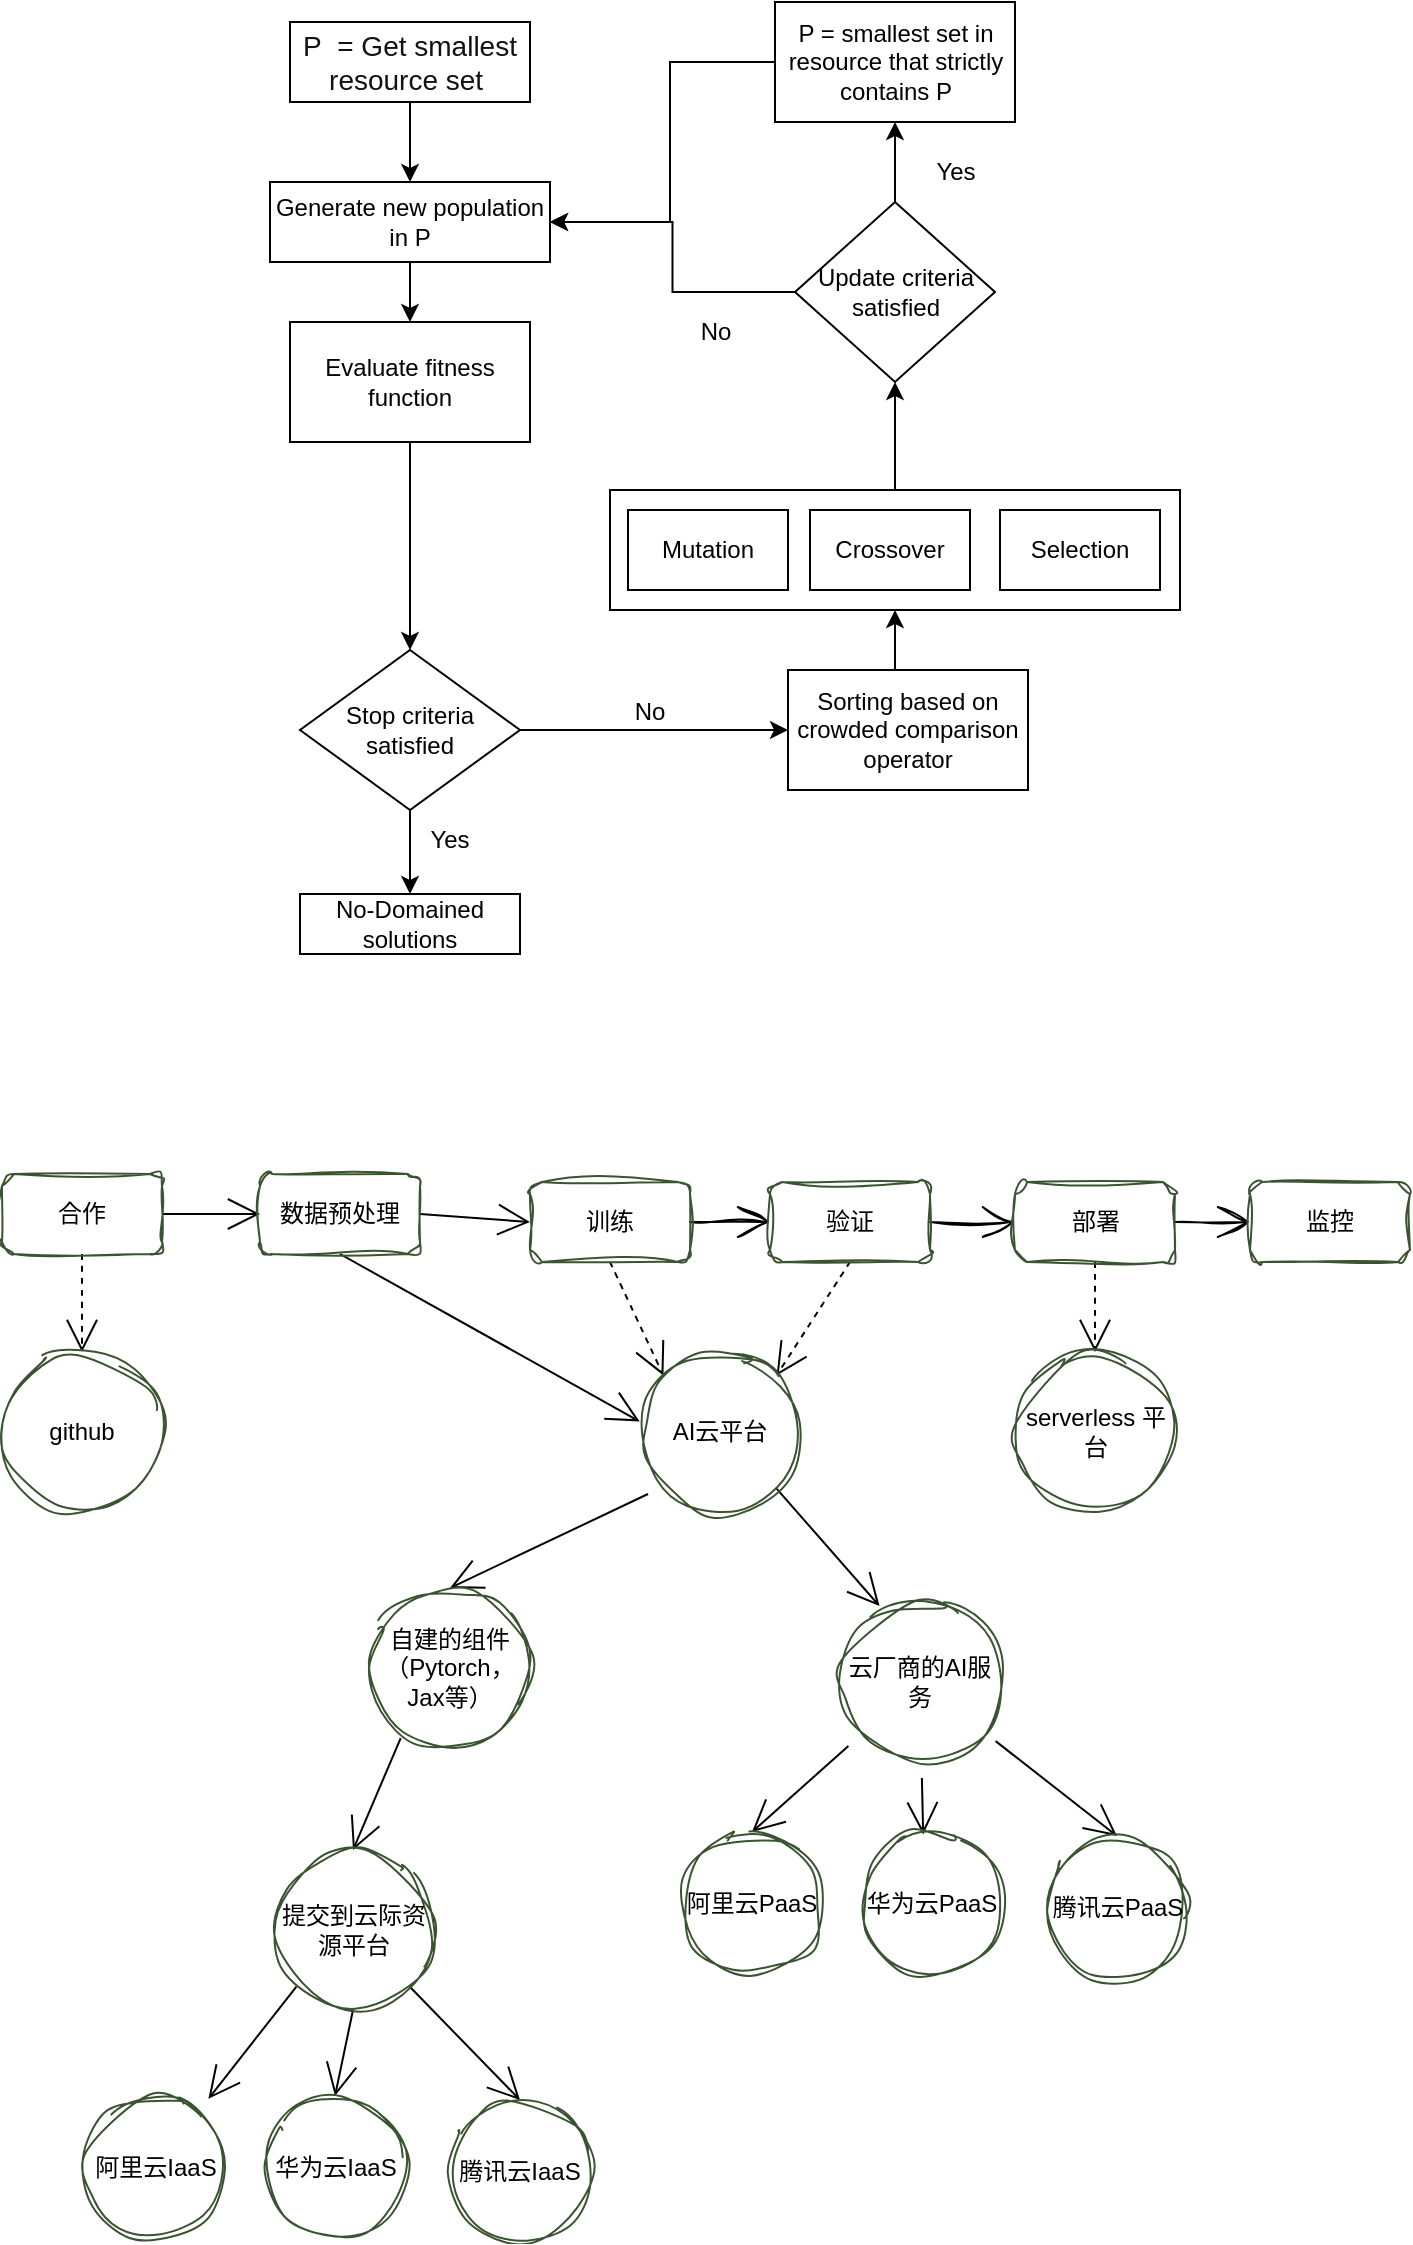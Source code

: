 <mxfile version="20.8.23" type="github">
  <diagram id="C5RBs43oDa-KdzZeNtuy" name="Page-1">
    <mxGraphModel dx="1246" dy="535" grid="0" gridSize="10" guides="1" tooltips="1" connect="1" arrows="1" fold="1" page="0" pageScale="1" pageWidth="827" pageHeight="1169" math="0" shadow="0">
      <root>
        <mxCell id="WIyWlLk6GJQsqaUBKTNV-0" />
        <mxCell id="WIyWlLk6GJQsqaUBKTNV-1" parent="WIyWlLk6GJQsqaUBKTNV-0" />
        <mxCell id="WIyWlLk6GJQsqaUBKTNV-4" value="Yes" style="rounded=0;html=1;jettySize=auto;orthogonalLoop=1;fontSize=11;endArrow=block;endFill=0;endSize=8;strokeWidth=1;shadow=0;labelBackgroundColor=none;edgeStyle=orthogonalEdgeStyle;" parent="WIyWlLk6GJQsqaUBKTNV-1" edge="1">
          <mxGeometry y="20" relative="1" as="geometry">
            <mxPoint as="offset" />
            <mxPoint x="220" y="250" as="sourcePoint" />
          </mxGeometry>
        </mxCell>
        <mxCell id="WIyWlLk6GJQsqaUBKTNV-5" value="No" style="edgeStyle=orthogonalEdgeStyle;rounded=0;html=1;jettySize=auto;orthogonalLoop=1;fontSize=11;endArrow=block;endFill=0;endSize=8;strokeWidth=1;shadow=0;labelBackgroundColor=none;" parent="WIyWlLk6GJQsqaUBKTNV-1" edge="1">
          <mxGeometry y="10" relative="1" as="geometry">
            <mxPoint as="offset" />
            <mxPoint x="270" y="210" as="sourcePoint" />
          </mxGeometry>
        </mxCell>
        <mxCell id="WIyWlLk6GJQsqaUBKTNV-9" value="Yes" style="edgeStyle=orthogonalEdgeStyle;rounded=0;html=1;jettySize=auto;orthogonalLoop=1;fontSize=11;endArrow=block;endFill=0;endSize=8;strokeWidth=1;shadow=0;labelBackgroundColor=none;" parent="WIyWlLk6GJQsqaUBKTNV-1" edge="1">
          <mxGeometry y="10" relative="1" as="geometry">
            <mxPoint as="offset" />
            <mxPoint x="270" y="330" as="sourcePoint" />
          </mxGeometry>
        </mxCell>
        <mxCell id="THJVb-N0ZHT8e2qzy4Ff-2" value="" style="edgeStyle=orthogonalEdgeStyle;rounded=0;orthogonalLoop=1;jettySize=auto;html=1;" parent="WIyWlLk6GJQsqaUBKTNV-1" source="THJVb-N0ZHT8e2qzy4Ff-0" target="THJVb-N0ZHT8e2qzy4Ff-1" edge="1">
          <mxGeometry relative="1" as="geometry" />
        </mxCell>
        <mxCell id="THJVb-N0ZHT8e2qzy4Ff-0" value="Evaluate fitness function" style="rounded=0;whiteSpace=wrap;html=1;" parent="WIyWlLk6GJQsqaUBKTNV-1" vertex="1">
          <mxGeometry x="160" y="170" width="120" height="60" as="geometry" />
        </mxCell>
        <mxCell id="THJVb-N0ZHT8e2qzy4Ff-4" value="" style="edgeStyle=orthogonalEdgeStyle;rounded=0;orthogonalLoop=1;jettySize=auto;html=1;" parent="WIyWlLk6GJQsqaUBKTNV-1" source="THJVb-N0ZHT8e2qzy4Ff-1" target="THJVb-N0ZHT8e2qzy4Ff-3" edge="1">
          <mxGeometry relative="1" as="geometry" />
        </mxCell>
        <mxCell id="THJVb-N0ZHT8e2qzy4Ff-6" value="" style="edgeStyle=orthogonalEdgeStyle;rounded=0;orthogonalLoop=1;jettySize=auto;html=1;" parent="WIyWlLk6GJQsqaUBKTNV-1" source="THJVb-N0ZHT8e2qzy4Ff-1" target="THJVb-N0ZHT8e2qzy4Ff-5" edge="1">
          <mxGeometry relative="1" as="geometry" />
        </mxCell>
        <mxCell id="THJVb-N0ZHT8e2qzy4Ff-1" value="Stop criteria satisfied" style="rhombus;whiteSpace=wrap;html=1;rounded=0;" parent="WIyWlLk6GJQsqaUBKTNV-1" vertex="1">
          <mxGeometry x="165" y="334" width="110" height="80" as="geometry" />
        </mxCell>
        <mxCell id="THJVb-N0ZHT8e2qzy4Ff-3" value="No-Domained solutions" style="whiteSpace=wrap;html=1;rounded=0;" parent="WIyWlLk6GJQsqaUBKTNV-1" vertex="1">
          <mxGeometry x="165" y="456" width="110" height="30" as="geometry" />
        </mxCell>
        <mxCell id="THJVb-N0ZHT8e2qzy4Ff-35" style="edgeStyle=orthogonalEdgeStyle;rounded=0;orthogonalLoop=1;jettySize=auto;html=1;exitX=0.5;exitY=0;exitDx=0;exitDy=0;entryX=0.5;entryY=1;entryDx=0;entryDy=0;" parent="WIyWlLk6GJQsqaUBKTNV-1" source="THJVb-N0ZHT8e2qzy4Ff-5" target="THJVb-N0ZHT8e2qzy4Ff-7" edge="1">
          <mxGeometry relative="1" as="geometry" />
        </mxCell>
        <mxCell id="THJVb-N0ZHT8e2qzy4Ff-5" value="Sorting based on crowded comparison operator" style="whiteSpace=wrap;html=1;rounded=0;" parent="WIyWlLk6GJQsqaUBKTNV-1" vertex="1">
          <mxGeometry x="409" y="344" width="120" height="60" as="geometry" />
        </mxCell>
        <mxCell id="THJVb-N0ZHT8e2qzy4Ff-29" style="edgeStyle=orthogonalEdgeStyle;rounded=0;orthogonalLoop=1;jettySize=auto;html=1;exitX=0.5;exitY=0;exitDx=0;exitDy=0;entryX=0.5;entryY=1;entryDx=0;entryDy=0;" parent="WIyWlLk6GJQsqaUBKTNV-1" source="THJVb-N0ZHT8e2qzy4Ff-7" target="THJVb-N0ZHT8e2qzy4Ff-28" edge="1">
          <mxGeometry relative="1" as="geometry" />
        </mxCell>
        <mxCell id="THJVb-N0ZHT8e2qzy4Ff-7" value="" style="whiteSpace=wrap;html=1;rounded=0;" parent="WIyWlLk6GJQsqaUBKTNV-1" vertex="1">
          <mxGeometry x="320" y="254" width="285" height="60" as="geometry" />
        </mxCell>
        <mxCell id="THJVb-N0ZHT8e2qzy4Ff-8" value="Mutation" style="rounded=0;whiteSpace=wrap;html=1;" parent="WIyWlLk6GJQsqaUBKTNV-1" vertex="1">
          <mxGeometry x="329" y="264" width="80" height="40" as="geometry" />
        </mxCell>
        <mxCell id="THJVb-N0ZHT8e2qzy4Ff-9" value="Crossover" style="rounded=0;whiteSpace=wrap;html=1;" parent="WIyWlLk6GJQsqaUBKTNV-1" vertex="1">
          <mxGeometry x="420" y="264" width="80" height="40" as="geometry" />
        </mxCell>
        <mxCell id="THJVb-N0ZHT8e2qzy4Ff-10" value="Selection" style="rounded=0;whiteSpace=wrap;html=1;" parent="WIyWlLk6GJQsqaUBKTNV-1" vertex="1">
          <mxGeometry x="515" y="264" width="80" height="40" as="geometry" />
        </mxCell>
        <mxCell id="THJVb-N0ZHT8e2qzy4Ff-27" style="edgeStyle=orthogonalEdgeStyle;rounded=0;orthogonalLoop=1;jettySize=auto;html=1;" parent="WIyWlLk6GJQsqaUBKTNV-1" source="THJVb-N0ZHT8e2qzy4Ff-11" target="THJVb-N0ZHT8e2qzy4Ff-0" edge="1">
          <mxGeometry relative="1" as="geometry" />
        </mxCell>
        <mxCell id="THJVb-N0ZHT8e2qzy4Ff-11" value="Generate new population in P" style="whiteSpace=wrap;html=1;rounded=0;" parent="WIyWlLk6GJQsqaUBKTNV-1" vertex="1">
          <mxGeometry x="150" y="100" width="140" height="40" as="geometry" />
        </mxCell>
        <mxCell id="THJVb-N0ZHT8e2qzy4Ff-16" style="edgeStyle=orthogonalEdgeStyle;rounded=0;orthogonalLoop=1;jettySize=auto;html=1;exitX=0.5;exitY=1;exitDx=0;exitDy=0;entryX=0.5;entryY=0;entryDx=0;entryDy=0;" parent="WIyWlLk6GJQsqaUBKTNV-1" source="THJVb-N0ZHT8e2qzy4Ff-13" target="THJVb-N0ZHT8e2qzy4Ff-11" edge="1">
          <mxGeometry relative="1" as="geometry" />
        </mxCell>
        <mxCell id="THJVb-N0ZHT8e2qzy4Ff-13" value="&lt;p style=&quot;&quot;&gt;&lt;font color=&quot;#101214&quot;&gt;&lt;span style=&quot;font-size: 14px; background-color: rgb(255, 255, 255);&quot;&gt;P&amp;nbsp; = Get smallest resource set&amp;nbsp;&lt;/span&gt;&lt;/font&gt;&lt;/p&gt;" style="rounded=0;whiteSpace=wrap;html=1;fontSize=12;glass=0;strokeWidth=1;shadow=0;align=center;" parent="WIyWlLk6GJQsqaUBKTNV-1" vertex="1">
          <mxGeometry x="160" y="20" width="120" height="40" as="geometry" />
        </mxCell>
        <mxCell id="THJVb-N0ZHT8e2qzy4Ff-17" style="edgeStyle=orthogonalEdgeStyle;rounded=0;orthogonalLoop=1;jettySize=auto;html=1;entryX=1;entryY=0.5;entryDx=0;entryDy=0;" parent="WIyWlLk6GJQsqaUBKTNV-1" source="THJVb-N0ZHT8e2qzy4Ff-14" target="THJVb-N0ZHT8e2qzy4Ff-11" edge="1">
          <mxGeometry relative="1" as="geometry">
            <Array as="points">
              <mxPoint x="350" y="40" />
              <mxPoint x="350" y="120" />
            </Array>
          </mxGeometry>
        </mxCell>
        <mxCell id="THJVb-N0ZHT8e2qzy4Ff-14" value="P = smallest set in resource that strictly contains P" style="rounded=0;whiteSpace=wrap;html=1;" parent="WIyWlLk6GJQsqaUBKTNV-1" vertex="1">
          <mxGeometry x="402.5" y="10" width="120" height="60" as="geometry" />
        </mxCell>
        <mxCell id="THJVb-N0ZHT8e2qzy4Ff-25" value="Yes" style="text;html=1;strokeColor=none;fillColor=none;align=center;verticalAlign=middle;whiteSpace=wrap;rounded=0;" parent="WIyWlLk6GJQsqaUBKTNV-1" vertex="1">
          <mxGeometry x="210" y="414" width="60" height="30" as="geometry" />
        </mxCell>
        <mxCell id="THJVb-N0ZHT8e2qzy4Ff-26" value="No" style="text;html=1;strokeColor=none;fillColor=none;align=center;verticalAlign=middle;whiteSpace=wrap;rounded=0;" parent="WIyWlLk6GJQsqaUBKTNV-1" vertex="1">
          <mxGeometry x="310" y="350" width="60" height="30" as="geometry" />
        </mxCell>
        <mxCell id="THJVb-N0ZHT8e2qzy4Ff-30" style="edgeStyle=orthogonalEdgeStyle;rounded=0;orthogonalLoop=1;jettySize=auto;html=1;exitX=0.5;exitY=0;exitDx=0;exitDy=0;" parent="WIyWlLk6GJQsqaUBKTNV-1" source="THJVb-N0ZHT8e2qzy4Ff-28" target="THJVb-N0ZHT8e2qzy4Ff-14" edge="1">
          <mxGeometry relative="1" as="geometry" />
        </mxCell>
        <mxCell id="THJVb-N0ZHT8e2qzy4Ff-32" style="edgeStyle=orthogonalEdgeStyle;rounded=0;orthogonalLoop=1;jettySize=auto;html=1;exitX=0;exitY=0.5;exitDx=0;exitDy=0;entryX=1;entryY=0.5;entryDx=0;entryDy=0;" parent="WIyWlLk6GJQsqaUBKTNV-1" source="THJVb-N0ZHT8e2qzy4Ff-28" target="THJVb-N0ZHT8e2qzy4Ff-11" edge="1">
          <mxGeometry relative="1" as="geometry">
            <mxPoint x="340" y="120" as="targetPoint" />
          </mxGeometry>
        </mxCell>
        <mxCell id="THJVb-N0ZHT8e2qzy4Ff-28" value="Update criteria satisfied" style="rhombus;whiteSpace=wrap;html=1;" parent="WIyWlLk6GJQsqaUBKTNV-1" vertex="1">
          <mxGeometry x="412.5" y="110" width="100" height="90" as="geometry" />
        </mxCell>
        <mxCell id="THJVb-N0ZHT8e2qzy4Ff-33" value="No" style="text;html=1;strokeColor=none;fillColor=none;align=center;verticalAlign=middle;whiteSpace=wrap;rounded=0;" parent="WIyWlLk6GJQsqaUBKTNV-1" vertex="1">
          <mxGeometry x="342.5" y="160" width="60" height="30" as="geometry" />
        </mxCell>
        <mxCell id="THJVb-N0ZHT8e2qzy4Ff-34" value="Yes" style="text;html=1;strokeColor=none;fillColor=none;align=center;verticalAlign=middle;whiteSpace=wrap;rounded=0;" parent="WIyWlLk6GJQsqaUBKTNV-1" vertex="1">
          <mxGeometry x="462.5" y="80" width="60" height="30" as="geometry" />
        </mxCell>
        <mxCell id="u_1ld5OmQaAOj_DJ9Zru-8" style="edgeStyle=none;curved=1;rounded=0;orthogonalLoop=1;jettySize=auto;html=1;exitX=0.5;exitY=1;exitDx=0;exitDy=0;entryX=0.5;entryY=0;entryDx=0;entryDy=0;endArrow=open;startSize=14;endSize=14;sourcePerimeterSpacing=8;targetPerimeterSpacing=8;dashed=1;" parent="WIyWlLk6GJQsqaUBKTNV-1" source="LXepPZIW4qONN0NMXBWs-0" target="u_1ld5OmQaAOj_DJ9Zru-5" edge="1">
          <mxGeometry relative="1" as="geometry" />
        </mxCell>
        <mxCell id="olnGgKOGEYeU1nbV7uQY-23" style="edgeStyle=none;curved=1;rounded=0;orthogonalLoop=1;jettySize=auto;html=1;exitX=1;exitY=0.5;exitDx=0;exitDy=0;entryX=0;entryY=0.5;entryDx=0;entryDy=0;endArrow=open;startSize=14;endSize=14;sourcePerimeterSpacing=8;targetPerimeterSpacing=8;" edge="1" parent="WIyWlLk6GJQsqaUBKTNV-1" source="LXepPZIW4qONN0NMXBWs-0" target="olnGgKOGEYeU1nbV7uQY-20">
          <mxGeometry relative="1" as="geometry" />
        </mxCell>
        <mxCell id="LXepPZIW4qONN0NMXBWs-0" value="&lt;font&gt;合作&lt;/font&gt;" style="rounded=1;whiteSpace=wrap;html=1;labelBackgroundColor=none;labelBorderColor=none;sketch=1;curveFitting=1;jiggle=2;shadow=0;glass=0;fillColor=none;fontColor=default;strokeColor=#3A5431;" parent="WIyWlLk6GJQsqaUBKTNV-1" vertex="1">
          <mxGeometry x="16" y="596" width="80" height="40" as="geometry" />
        </mxCell>
        <mxCell id="LXepPZIW4qONN0NMXBWs-6" style="edgeStyle=none;shape=connector;rounded=1;sketch=1;jiggle=2;curveFitting=1;orthogonalLoop=1;jettySize=auto;html=1;entryX=0;entryY=0.5;entryDx=0;entryDy=0;labelBackgroundColor=default;strokeColor=default;fontFamily=Helvetica;fontSize=11;fontColor=default;endArrow=open;startSize=14;endSize=14;sourcePerimeterSpacing=8;targetPerimeterSpacing=8;exitX=1;exitY=0.5;exitDx=0;exitDy=0;" parent="WIyWlLk6GJQsqaUBKTNV-1" source="LXepPZIW4qONN0NMXBWs-1" target="LXepPZIW4qONN0NMXBWs-2" edge="1">
          <mxGeometry relative="1" as="geometry" />
        </mxCell>
        <mxCell id="u_1ld5OmQaAOj_DJ9Zru-3" value="" style="edgeStyle=none;curved=1;rounded=0;orthogonalLoop=1;jettySize=auto;html=1;endArrow=open;startSize=14;endSize=14;sourcePerimeterSpacing=8;targetPerimeterSpacing=8;exitX=0.5;exitY=1;exitDx=0;exitDy=0;entryX=0;entryY=0;entryDx=0;entryDy=0;dashed=1;" parent="WIyWlLk6GJQsqaUBKTNV-1" source="LXepPZIW4qONN0NMXBWs-1" target="u_1ld5OmQaAOj_DJ9Zru-2" edge="1">
          <mxGeometry relative="1" as="geometry" />
        </mxCell>
        <mxCell id="LXepPZIW4qONN0NMXBWs-1" value="训练" style="rounded=1;whiteSpace=wrap;html=1;labelBackgroundColor=none;labelBorderColor=none;sketch=1;curveFitting=1;jiggle=2;shadow=0;glass=0;fillColor=none;fontColor=default;strokeColor=#3A5431;" parent="WIyWlLk6GJQsqaUBKTNV-1" vertex="1">
          <mxGeometry x="280" y="600" width="80" height="40" as="geometry" />
        </mxCell>
        <mxCell id="LXepPZIW4qONN0NMXBWs-7" style="edgeStyle=none;shape=connector;rounded=1;sketch=1;jiggle=2;curveFitting=1;orthogonalLoop=1;jettySize=auto;html=1;exitX=1;exitY=0.5;exitDx=0;exitDy=0;entryX=0;entryY=0.5;entryDx=0;entryDy=0;labelBackgroundColor=default;strokeColor=default;fontFamily=Helvetica;fontSize=11;fontColor=default;endArrow=open;startSize=14;endSize=14;sourcePerimeterSpacing=8;targetPerimeterSpacing=8;" parent="WIyWlLk6GJQsqaUBKTNV-1" source="LXepPZIW4qONN0NMXBWs-2" target="LXepPZIW4qONN0NMXBWs-3" edge="1">
          <mxGeometry relative="1" as="geometry" />
        </mxCell>
        <mxCell id="u_1ld5OmQaAOj_DJ9Zru-4" style="edgeStyle=none;curved=1;rounded=0;orthogonalLoop=1;jettySize=auto;html=1;exitX=0.5;exitY=1;exitDx=0;exitDy=0;entryX=1;entryY=0;entryDx=0;entryDy=0;endArrow=open;startSize=14;endSize=14;sourcePerimeterSpacing=8;targetPerimeterSpacing=8;dashed=1;" parent="WIyWlLk6GJQsqaUBKTNV-1" source="LXepPZIW4qONN0NMXBWs-2" target="u_1ld5OmQaAOj_DJ9Zru-2" edge="1">
          <mxGeometry relative="1" as="geometry" />
        </mxCell>
        <mxCell id="LXepPZIW4qONN0NMXBWs-2" value="验证" style="rounded=1;whiteSpace=wrap;html=1;labelBackgroundColor=none;labelBorderColor=none;sketch=1;curveFitting=1;jiggle=2;shadow=0;glass=0;fillColor=none;fontColor=default;strokeColor=#3A5431;" parent="WIyWlLk6GJQsqaUBKTNV-1" vertex="1">
          <mxGeometry x="400" y="600" width="80" height="40" as="geometry" />
        </mxCell>
        <mxCell id="LXepPZIW4qONN0NMXBWs-8" style="edgeStyle=none;shape=connector;rounded=1;sketch=1;jiggle=2;curveFitting=1;orthogonalLoop=1;jettySize=auto;html=1;exitX=1;exitY=0.5;exitDx=0;exitDy=0;entryX=0;entryY=0.5;entryDx=0;entryDy=0;labelBackgroundColor=default;strokeColor=default;fontFamily=Helvetica;fontSize=11;fontColor=default;endArrow=open;startSize=14;endSize=14;sourcePerimeterSpacing=8;targetPerimeterSpacing=8;" parent="WIyWlLk6GJQsqaUBKTNV-1" source="LXepPZIW4qONN0NMXBWs-3" target="LXepPZIW4qONN0NMXBWs-4" edge="1">
          <mxGeometry relative="1" as="geometry" />
        </mxCell>
        <mxCell id="u_1ld5OmQaAOj_DJ9Zru-1" value="" style="edgeStyle=none;curved=1;rounded=0;orthogonalLoop=1;jettySize=auto;html=1;endArrow=open;startSize=14;endSize=14;sourcePerimeterSpacing=8;targetPerimeterSpacing=8;exitX=0.5;exitY=1;exitDx=0;exitDy=0;entryX=0.5;entryY=0;entryDx=0;entryDy=0;dashed=1;" parent="WIyWlLk6GJQsqaUBKTNV-1" source="LXepPZIW4qONN0NMXBWs-3" target="u_1ld5OmQaAOj_DJ9Zru-0" edge="1">
          <mxGeometry relative="1" as="geometry" />
        </mxCell>
        <mxCell id="LXepPZIW4qONN0NMXBWs-3" value="部署" style="rounded=1;whiteSpace=wrap;html=1;labelBackgroundColor=none;labelBorderColor=none;sketch=1;curveFitting=1;jiggle=2;shadow=0;glass=0;fillColor=none;fontColor=default;strokeColor=#3A5431;" parent="WIyWlLk6GJQsqaUBKTNV-1" vertex="1">
          <mxGeometry x="522.5" y="600" width="80" height="40" as="geometry" />
        </mxCell>
        <mxCell id="LXepPZIW4qONN0NMXBWs-4" value="监控" style="rounded=1;whiteSpace=wrap;html=1;labelBackgroundColor=none;labelBorderColor=none;sketch=1;curveFitting=1;jiggle=2;shadow=0;glass=0;fillColor=none;fontColor=default;strokeColor=#3A5431;" parent="WIyWlLk6GJQsqaUBKTNV-1" vertex="1">
          <mxGeometry x="640" y="600" width="80" height="40" as="geometry" />
        </mxCell>
        <mxCell id="u_1ld5OmQaAOj_DJ9Zru-0" value="serverless 平台" style="ellipse;whiteSpace=wrap;html=1;fillColor=none;strokeColor=#3A5431;rounded=1;labelBackgroundColor=none;labelBorderColor=none;sketch=1;curveFitting=1;jiggle=2;shadow=0;glass=0;" parent="WIyWlLk6GJQsqaUBKTNV-1" vertex="1">
          <mxGeometry x="522.5" y="685" width="80" height="80" as="geometry" />
        </mxCell>
        <mxCell id="olnGgKOGEYeU1nbV7uQY-2" style="edgeStyle=none;curved=1;rounded=0;orthogonalLoop=1;jettySize=auto;html=1;entryX=0.5;entryY=0;entryDx=0;entryDy=0;endArrow=open;startSize=14;endSize=14;sourcePerimeterSpacing=8;targetPerimeterSpacing=8;" edge="1" parent="WIyWlLk6GJQsqaUBKTNV-1" target="olnGgKOGEYeU1nbV7uQY-1">
          <mxGeometry relative="1" as="geometry">
            <mxPoint x="339" y="756" as="sourcePoint" />
          </mxGeometry>
        </mxCell>
        <mxCell id="olnGgKOGEYeU1nbV7uQY-3" style="edgeStyle=none;curved=1;rounded=0;orthogonalLoop=1;jettySize=auto;html=1;exitX=1;exitY=1;exitDx=0;exitDy=0;endArrow=open;startSize=14;endSize=14;sourcePerimeterSpacing=8;targetPerimeterSpacing=8;" edge="1" parent="WIyWlLk6GJQsqaUBKTNV-1" source="u_1ld5OmQaAOj_DJ9Zru-2">
          <mxGeometry relative="1" as="geometry">
            <mxPoint x="454.778" y="812.056" as="targetPoint" />
          </mxGeometry>
        </mxCell>
        <mxCell id="u_1ld5OmQaAOj_DJ9Zru-2" value="AI云平台" style="ellipse;whiteSpace=wrap;html=1;fillColor=none;strokeColor=#3A5431;rounded=1;labelBackgroundColor=none;labelBorderColor=none;sketch=1;curveFitting=1;jiggle=2;shadow=0;glass=0;" parent="WIyWlLk6GJQsqaUBKTNV-1" vertex="1">
          <mxGeometry x="335" y="685" width="80" height="80" as="geometry" />
        </mxCell>
        <mxCell id="u_1ld5OmQaAOj_DJ9Zru-5" value="github" style="ellipse;whiteSpace=wrap;html=1;fillColor=none;strokeColor=#3A5431;rounded=1;labelBackgroundColor=none;labelBorderColor=none;sketch=1;curveFitting=1;jiggle=2;shadow=0;glass=0;" parent="WIyWlLk6GJQsqaUBKTNV-1" vertex="1">
          <mxGeometry x="16" y="685" width="80" height="80" as="geometry" />
        </mxCell>
        <mxCell id="olnGgKOGEYeU1nbV7uQY-6" style="edgeStyle=none;curved=1;rounded=0;orthogonalLoop=1;jettySize=auto;html=1;entryX=0.5;entryY=0;entryDx=0;entryDy=0;endArrow=open;startSize=14;endSize=14;sourcePerimeterSpacing=8;targetPerimeterSpacing=8;exitX=0.192;exitY=0.938;exitDx=0;exitDy=0;exitPerimeter=0;" edge="1" parent="WIyWlLk6GJQsqaUBKTNV-1" source="olnGgKOGEYeU1nbV7uQY-1" target="olnGgKOGEYeU1nbV7uQY-5">
          <mxGeometry relative="1" as="geometry">
            <mxPoint x="233.5" y="920" as="sourcePoint" />
          </mxGeometry>
        </mxCell>
        <mxCell id="olnGgKOGEYeU1nbV7uQY-1" value="自建的组件&lt;br&gt;（Pytorch，Jax等）" style="ellipse;whiteSpace=wrap;html=1;fillColor=none;strokeColor=#3A5431;rounded=1;labelBackgroundColor=none;labelBorderColor=none;sketch=1;curveFitting=1;jiggle=2;shadow=0;glass=0;" vertex="1" parent="WIyWlLk6GJQsqaUBKTNV-1">
          <mxGeometry x="200" y="803" width="80" height="80" as="geometry" />
        </mxCell>
        <mxCell id="olnGgKOGEYeU1nbV7uQY-14" style="edgeStyle=none;curved=1;rounded=0;orthogonalLoop=1;jettySize=auto;html=1;entryX=0.5;entryY=0;entryDx=0;entryDy=0;endArrow=open;startSize=14;endSize=14;sourcePerimeterSpacing=8;targetPerimeterSpacing=8;" edge="1" parent="WIyWlLk6GJQsqaUBKTNV-1" source="olnGgKOGEYeU1nbV7uQY-4" target="olnGgKOGEYeU1nbV7uQY-11">
          <mxGeometry relative="1" as="geometry" />
        </mxCell>
        <mxCell id="olnGgKOGEYeU1nbV7uQY-15" style="edgeStyle=none;curved=1;rounded=0;orthogonalLoop=1;jettySize=auto;html=1;entryX=0.437;entryY=0.017;entryDx=0;entryDy=0;entryPerimeter=0;endArrow=open;startSize=14;endSize=14;sourcePerimeterSpacing=8;targetPerimeterSpacing=8;" edge="1" parent="WIyWlLk6GJQsqaUBKTNV-1" source="olnGgKOGEYeU1nbV7uQY-4" target="olnGgKOGEYeU1nbV7uQY-12">
          <mxGeometry relative="1" as="geometry" />
        </mxCell>
        <mxCell id="olnGgKOGEYeU1nbV7uQY-16" style="edgeStyle=none;curved=1;rounded=0;orthogonalLoop=1;jettySize=auto;html=1;entryX=0.5;entryY=0;entryDx=0;entryDy=0;endArrow=open;startSize=14;endSize=14;sourcePerimeterSpacing=8;targetPerimeterSpacing=8;" edge="1" parent="WIyWlLk6GJQsqaUBKTNV-1" source="olnGgKOGEYeU1nbV7uQY-4" target="olnGgKOGEYeU1nbV7uQY-13">
          <mxGeometry relative="1" as="geometry" />
        </mxCell>
        <mxCell id="olnGgKOGEYeU1nbV7uQY-4" value="云厂商的AI服务" style="ellipse;whiteSpace=wrap;html=1;fillColor=none;strokeColor=#3A5431;rounded=1;labelBackgroundColor=none;labelBorderColor=none;sketch=1;curveFitting=1;jiggle=2;shadow=0;glass=0;" vertex="1" parent="WIyWlLk6GJQsqaUBKTNV-1">
          <mxGeometry x="435" y="810" width="80" height="80" as="geometry" />
        </mxCell>
        <mxCell id="olnGgKOGEYeU1nbV7uQY-17" style="edgeStyle=none;curved=1;rounded=0;orthogonalLoop=1;jettySize=auto;html=1;exitX=0;exitY=1;exitDx=0;exitDy=0;endArrow=open;startSize=14;endSize=14;sourcePerimeterSpacing=8;targetPerimeterSpacing=8;" edge="1" parent="WIyWlLk6GJQsqaUBKTNV-1" source="olnGgKOGEYeU1nbV7uQY-5" target="olnGgKOGEYeU1nbV7uQY-8">
          <mxGeometry relative="1" as="geometry" />
        </mxCell>
        <mxCell id="olnGgKOGEYeU1nbV7uQY-18" style="edgeStyle=none;curved=1;rounded=0;orthogonalLoop=1;jettySize=auto;html=1;exitX=0.5;exitY=1;exitDx=0;exitDy=0;entryX=0.5;entryY=0;entryDx=0;entryDy=0;endArrow=open;startSize=14;endSize=14;sourcePerimeterSpacing=8;targetPerimeterSpacing=8;" edge="1" parent="WIyWlLk6GJQsqaUBKTNV-1" source="olnGgKOGEYeU1nbV7uQY-5" target="olnGgKOGEYeU1nbV7uQY-9">
          <mxGeometry relative="1" as="geometry" />
        </mxCell>
        <mxCell id="olnGgKOGEYeU1nbV7uQY-19" style="edgeStyle=none;curved=1;rounded=0;orthogonalLoop=1;jettySize=auto;html=1;exitX=1;exitY=1;exitDx=0;exitDy=0;entryX=0.5;entryY=0;entryDx=0;entryDy=0;endArrow=open;startSize=14;endSize=14;sourcePerimeterSpacing=8;targetPerimeterSpacing=8;" edge="1" parent="WIyWlLk6GJQsqaUBKTNV-1" source="olnGgKOGEYeU1nbV7uQY-5" target="olnGgKOGEYeU1nbV7uQY-10">
          <mxGeometry relative="1" as="geometry" />
        </mxCell>
        <mxCell id="olnGgKOGEYeU1nbV7uQY-5" value="提交到云际资源平台" style="ellipse;whiteSpace=wrap;html=1;fillColor=none;strokeColor=#3A5431;rounded=1;labelBackgroundColor=none;labelBorderColor=none;sketch=1;curveFitting=1;jiggle=2;shadow=0;glass=0;" vertex="1" parent="WIyWlLk6GJQsqaUBKTNV-1">
          <mxGeometry x="151.5" y="934" width="80" height="80" as="geometry" />
        </mxCell>
        <mxCell id="olnGgKOGEYeU1nbV7uQY-8" value="阿里云IaaS" style="ellipse;whiteSpace=wrap;html=1;fillColor=none;strokeColor=#3A5431;rounded=1;labelBackgroundColor=none;labelBorderColor=none;sketch=1;curveFitting=1;jiggle=2;shadow=0;glass=0;" vertex="1" parent="WIyWlLk6GJQsqaUBKTNV-1">
          <mxGeometry x="57.5" y="1057" width="70" height="71" as="geometry" />
        </mxCell>
        <mxCell id="olnGgKOGEYeU1nbV7uQY-9" value="华为云IaaS" style="ellipse;whiteSpace=wrap;html=1;fillColor=none;strokeColor=#3A5431;rounded=1;labelBackgroundColor=none;labelBorderColor=none;sketch=1;curveFitting=1;jiggle=2;shadow=0;glass=0;" vertex="1" parent="WIyWlLk6GJQsqaUBKTNV-1">
          <mxGeometry x="147.5" y="1057" width="70" height="71" as="geometry" />
        </mxCell>
        <mxCell id="olnGgKOGEYeU1nbV7uQY-10" value="腾讯云IaaS" style="ellipse;whiteSpace=wrap;html=1;fillColor=none;strokeColor=#3A5431;rounded=1;labelBackgroundColor=none;labelBorderColor=none;sketch=1;curveFitting=1;jiggle=2;shadow=0;glass=0;" vertex="1" parent="WIyWlLk6GJQsqaUBKTNV-1">
          <mxGeometry x="240" y="1059" width="70" height="71" as="geometry" />
        </mxCell>
        <mxCell id="olnGgKOGEYeU1nbV7uQY-11" value="阿里云PaaS" style="ellipse;whiteSpace=wrap;html=1;fillColor=none;strokeColor=#3A5431;rounded=1;labelBackgroundColor=none;labelBorderColor=none;sketch=1;curveFitting=1;jiggle=2;shadow=0;glass=0;" vertex="1" parent="WIyWlLk6GJQsqaUBKTNV-1">
          <mxGeometry x="356" y="925" width="70" height="71" as="geometry" />
        </mxCell>
        <mxCell id="olnGgKOGEYeU1nbV7uQY-12" value="华为云PaaS" style="ellipse;whiteSpace=wrap;html=1;fillColor=none;strokeColor=#3A5431;rounded=1;labelBackgroundColor=none;labelBorderColor=none;sketch=1;curveFitting=1;jiggle=2;shadow=0;glass=0;" vertex="1" parent="WIyWlLk6GJQsqaUBKTNV-1">
          <mxGeometry x="446" y="925" width="70" height="71" as="geometry" />
        </mxCell>
        <mxCell id="olnGgKOGEYeU1nbV7uQY-13" value="腾讯云PaaS" style="ellipse;whiteSpace=wrap;html=1;fillColor=none;strokeColor=#3A5431;rounded=1;labelBackgroundColor=none;labelBorderColor=none;sketch=1;curveFitting=1;jiggle=2;shadow=0;glass=0;" vertex="1" parent="WIyWlLk6GJQsqaUBKTNV-1">
          <mxGeometry x="538.5" y="927" width="70" height="71" as="geometry" />
        </mxCell>
        <mxCell id="olnGgKOGEYeU1nbV7uQY-22" style="edgeStyle=none;curved=1;rounded=0;orthogonalLoop=1;jettySize=auto;html=1;exitX=1;exitY=0.5;exitDx=0;exitDy=0;entryX=0;entryY=0.5;entryDx=0;entryDy=0;endArrow=open;startSize=14;endSize=14;sourcePerimeterSpacing=8;targetPerimeterSpacing=8;" edge="1" parent="WIyWlLk6GJQsqaUBKTNV-1" source="olnGgKOGEYeU1nbV7uQY-20" target="LXepPZIW4qONN0NMXBWs-1">
          <mxGeometry relative="1" as="geometry" />
        </mxCell>
        <mxCell id="olnGgKOGEYeU1nbV7uQY-26" style="edgeStyle=none;curved=1;rounded=0;orthogonalLoop=1;jettySize=auto;html=1;exitX=0.5;exitY=1;exitDx=0;exitDy=0;entryX=-0.002;entryY=0.434;entryDx=0;entryDy=0;entryPerimeter=0;endArrow=open;startSize=14;endSize=14;sourcePerimeterSpacing=8;targetPerimeterSpacing=8;" edge="1" parent="WIyWlLk6GJQsqaUBKTNV-1" source="olnGgKOGEYeU1nbV7uQY-20" target="u_1ld5OmQaAOj_DJ9Zru-2">
          <mxGeometry relative="1" as="geometry" />
        </mxCell>
        <mxCell id="olnGgKOGEYeU1nbV7uQY-20" value="数据预处理" style="rounded=1;whiteSpace=wrap;html=1;labelBackgroundColor=none;labelBorderColor=none;sketch=1;curveFitting=1;jiggle=2;shadow=0;glass=0;fillColor=none;fontColor=default;strokeColor=#3A5431;" vertex="1" parent="WIyWlLk6GJQsqaUBKTNV-1">
          <mxGeometry x="145" y="596" width="80" height="40" as="geometry" />
        </mxCell>
      </root>
    </mxGraphModel>
  </diagram>
</mxfile>
